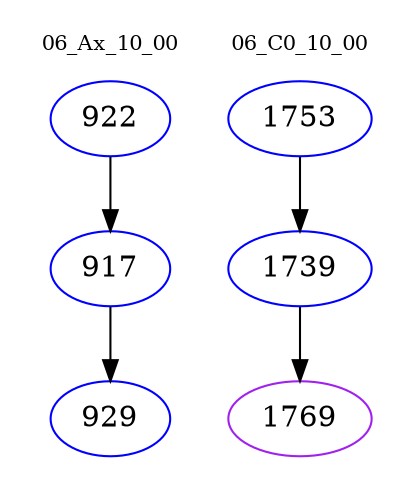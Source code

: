 digraph{
subgraph cluster_0 {
color = white
label = "06_Ax_10_00";
fontsize=10;
T0_922 [label="922", color="blue"]
T0_922 -> T0_917 [color="black"]
T0_917 [label="917", color="blue"]
T0_917 -> T0_929 [color="black"]
T0_929 [label="929", color="blue"]
}
subgraph cluster_1 {
color = white
label = "06_C0_10_00";
fontsize=10;
T1_1753 [label="1753", color="blue"]
T1_1753 -> T1_1739 [color="black"]
T1_1739 [label="1739", color="blue"]
T1_1739 -> T1_1769 [color="black"]
T1_1769 [label="1769", color="purple"]
}
}
